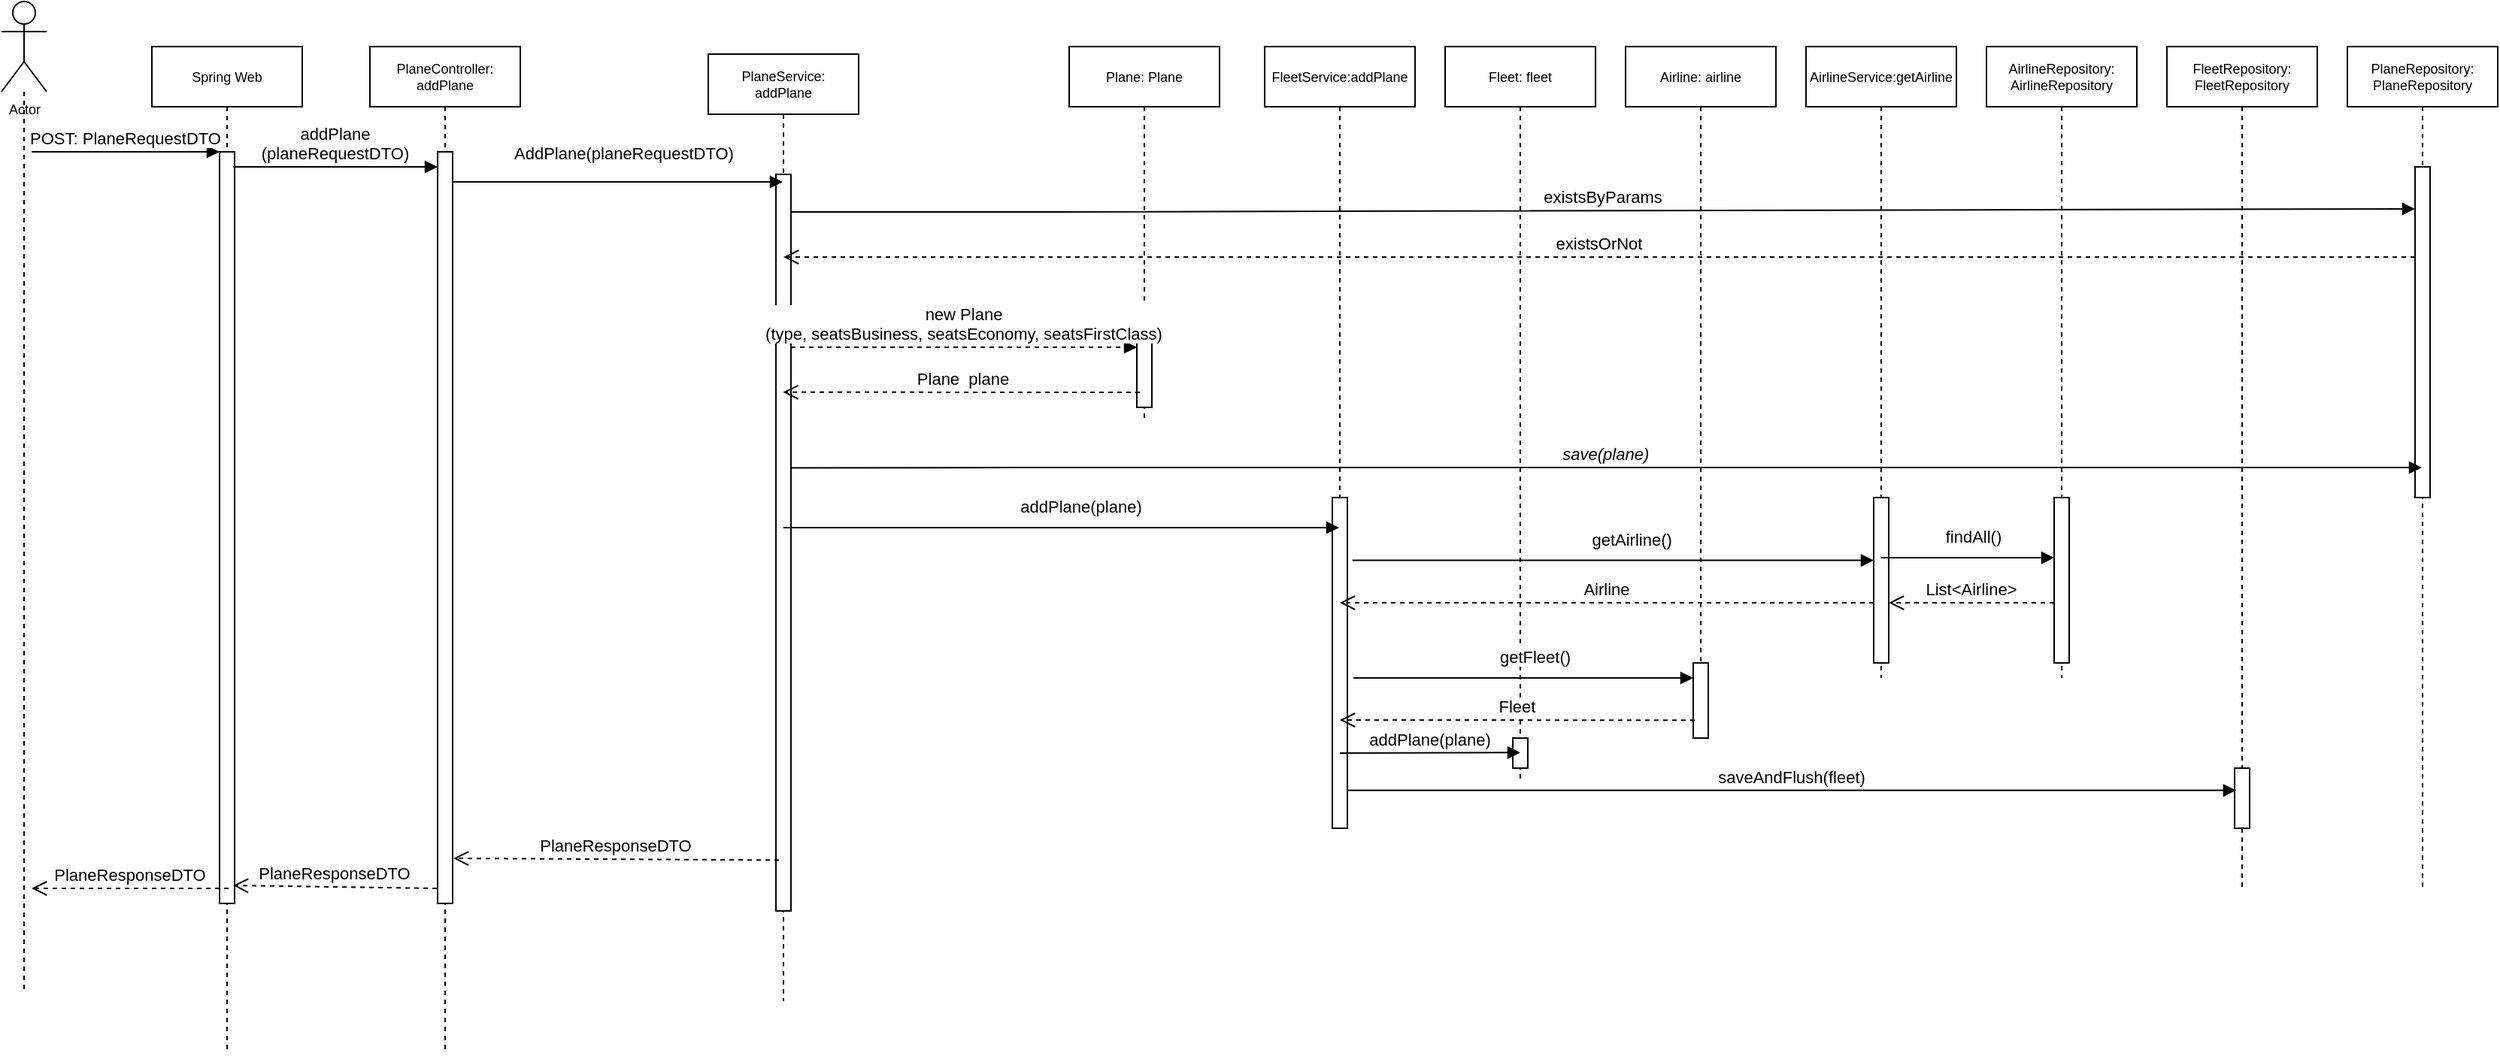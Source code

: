 <mxfile version="14.7.4" type="embed"><diagram id="kgpKYQtTHZ0yAKxKKP6v" name="Page-1"><mxGraphModel dx="972" dy="603" grid="1" gridSize="10" guides="1" tooltips="1" connect="1" arrows="1" fold="1" page="1" pageScale="1" pageWidth="2339" pageHeight="3300" math="0" shadow="0"><root><mxCell id="0"/><mxCell id="1" parent="0"/><mxCell id="3nuBFxr9cyL0pnOWT2aG-1" value="PlaneController: &#10;addPlane" style="shape=umlLifeline;perimeter=lifelinePerimeter;container=1;collapsible=0;recursiveResize=0;rounded=0;shadow=0;strokeWidth=1;fontSize=9;" parent="1" vertex="1"><mxGeometry x="845" y="320" width="100" height="670" as="geometry"/></mxCell><mxCell id="3nuBFxr9cyL0pnOWT2aG-2" value="" style="points=[];perimeter=orthogonalPerimeter;rounded=0;shadow=0;strokeWidth=1;" parent="3nuBFxr9cyL0pnOWT2aG-1" vertex="1"><mxGeometry x="45" y="70" width="10" height="500" as="geometry"/></mxCell><mxCell id="3nuBFxr9cyL0pnOWT2aG-5" value="PlaneService:&#10;addPlane" style="shape=umlLifeline;perimeter=lifelinePerimeter;container=1;collapsible=0;recursiveResize=0;rounded=0;shadow=0;strokeWidth=1;fontSize=9;" parent="1" vertex="1"><mxGeometry x="1070" y="325" width="100" height="630" as="geometry"/></mxCell><mxCell id="3nuBFxr9cyL0pnOWT2aG-6" value="" style="points=[];perimeter=orthogonalPerimeter;rounded=0;shadow=0;strokeWidth=1;" parent="3nuBFxr9cyL0pnOWT2aG-5" vertex="1"><mxGeometry x="45" y="80" width="10" height="490" as="geometry"/></mxCell><mxCell id="Fd8FxSf_azzKfpY1bieM-1" value="FleetService:addPlane" style="shape=umlLifeline;perimeter=lifelinePerimeter;container=1;collapsible=0;recursiveResize=0;rounded=0;shadow=0;strokeWidth=1;fontSize=9;" parent="1" vertex="1"><mxGeometry x="1440" y="320" width="100" height="520" as="geometry"/></mxCell><mxCell id="Fd8FxSf_azzKfpY1bieM-2" value="" style="points=[];perimeter=orthogonalPerimeter;rounded=0;shadow=0;strokeWidth=1;" parent="Fd8FxSf_azzKfpY1bieM-1" vertex="1"><mxGeometry x="45" y="300" width="10" height="220" as="geometry"/></mxCell><mxCell id="Fd8FxSf_azzKfpY1bieM-4" value="PlaneRepository:&#10;PlaneRepository" style="shape=umlLifeline;perimeter=lifelinePerimeter;container=1;collapsible=0;recursiveResize=0;rounded=0;shadow=0;strokeWidth=1;fontSize=9;" parent="1" vertex="1"><mxGeometry x="2160" y="320" width="100" height="560" as="geometry"/></mxCell><mxCell id="Fd8FxSf_azzKfpY1bieM-5" value="" style="points=[];perimeter=orthogonalPerimeter;rounded=0;shadow=0;strokeWidth=1;" parent="Fd8FxSf_azzKfpY1bieM-4" vertex="1"><mxGeometry x="45" y="80" width="10" height="220" as="geometry"/></mxCell><mxCell id="Fd8FxSf_azzKfpY1bieM-15" value="AddPlane(planeRequestDTO)" style="verticalAlign=bottom;endArrow=block;shadow=0;strokeWidth=1;" parent="1" source="3nuBFxr9cyL0pnOWT2aG-2" target="3nuBFxr9cyL0pnOWT2aG-5" edge="1"><mxGeometry x="0.039" y="10" relative="1" as="geometry"><mxPoint x="920.0" y="650.0" as="sourcePoint"/><mxPoint x="1160" y="410" as="targetPoint"/><Array as="points"><mxPoint x="1000" y="410"/></Array><mxPoint as="offset"/></mxGeometry></mxCell><mxCell id="Fd8FxSf_azzKfpY1bieM-16" value="Plane: Plane" style="shape=umlLifeline;perimeter=lifelinePerimeter;container=1;collapsible=0;recursiveResize=0;rounded=0;shadow=0;strokeWidth=1;fontSize=9;" parent="1" vertex="1"><mxGeometry x="1310" y="320" width="100" height="250" as="geometry"/></mxCell><mxCell id="Fd8FxSf_azzKfpY1bieM-17" value="" style="points=[];perimeter=orthogonalPerimeter;rounded=0;shadow=0;strokeWidth=1;" parent="Fd8FxSf_azzKfpY1bieM-16" vertex="1"><mxGeometry x="45" y="180" width="10" height="60" as="geometry"/></mxCell><mxCell id="Fd8FxSf_azzKfpY1bieM-18" value="existsByParams" style="verticalAlign=bottom;endArrow=block;shadow=0;strokeWidth=1;entryX=0;entryY=0.127;entryDx=0;entryDy=0;entryPerimeter=0;" parent="1" source="3nuBFxr9cyL0pnOWT2aG-6" target="Fd8FxSf_azzKfpY1bieM-5" edge="1"><mxGeometry relative="1" as="geometry"><mxPoint x="1200" y="550" as="sourcePoint"/><mxPoint x="2050" y="430" as="targetPoint"/><Array as="points"><mxPoint x="1290" y="430"/></Array></mxGeometry></mxCell><mxCell id="Fd8FxSf_azzKfpY1bieM-19" value="existsOrNot" style="verticalAlign=bottom;endArrow=open;dashed=1;endSize=8;shadow=0;strokeWidth=1;" parent="1" source="Fd8FxSf_azzKfpY1bieM-5" target="3nuBFxr9cyL0pnOWT2aG-5" edge="1"><mxGeometry relative="1" as="geometry"><mxPoint x="1230.0" y="450.0" as="targetPoint"/><mxPoint x="1977" y="460" as="sourcePoint"/><Array as="points"><mxPoint x="1970" y="460"/><mxPoint x="1767" y="460"/></Array></mxGeometry></mxCell><mxCell id="Fd8FxSf_azzKfpY1bieM-20" value="new Plane&#10;(type, seatsBusiness, seatsEconomy, seatsFirstClass)" style="verticalAlign=bottom;endArrow=block;shadow=0;strokeWidth=1;dashed=1;" parent="1" source="3nuBFxr9cyL0pnOWT2aG-6" target="Fd8FxSf_azzKfpY1bieM-17" edge="1"><mxGeometry relative="1" as="geometry"><mxPoint x="1185" y="520" as="sourcePoint"/><mxPoint x="1490" y="520" as="targetPoint"/><Array as="points"><mxPoint x="1300" y="520"/></Array></mxGeometry></mxCell><mxCell id="Fd8FxSf_azzKfpY1bieM-21" value="Plane  plane" style="verticalAlign=bottom;endArrow=open;dashed=1;endSize=8;shadow=0;strokeWidth=1;exitX=0.2;exitY=0.833;exitDx=0;exitDy=0;exitPerimeter=0;entryX=0.497;entryY=0.357;entryDx=0;entryDy=0;entryPerimeter=0;" parent="1" source="Fd8FxSf_azzKfpY1bieM-17" target="3nuBFxr9cyL0pnOWT2aG-5" edge="1"><mxGeometry x="-0.009" relative="1" as="geometry"><mxPoint x="1170.0" y="550" as="targetPoint"/><mxPoint x="1449.69" y="550" as="sourcePoint"/><mxPoint as="offset"/></mxGeometry></mxCell><mxCell id="Fd8FxSf_azzKfpY1bieM-22" value="save(plane)" style="verticalAlign=bottom;endArrow=block;shadow=0;strokeWidth=1;fontStyle=2;exitX=0.544;exitY=0.437;exitDx=0;exitDy=0;exitPerimeter=0;" parent="1" source="3nuBFxr9cyL0pnOWT2aG-5" target="Fd8FxSf_azzKfpY1bieM-4" edge="1"><mxGeometry relative="1" as="geometry"><mxPoint x="1170" y="600" as="sourcePoint"/><mxPoint x="1444.5" y="600" as="targetPoint"/><Array as="points"><mxPoint x="1285" y="600"/></Array></mxGeometry></mxCell><mxCell id="Fd8FxSf_azzKfpY1bieM-26" value="addPlane(plane)" style="verticalAlign=bottom;endArrow=block;shadow=0;strokeWidth=1;fontStyle=0" parent="1" source="3nuBFxr9cyL0pnOWT2aG-5" target="Fd8FxSf_azzKfpY1bieM-1" edge="1"><mxGeometry x="0.073" y="5" relative="1" as="geometry"><mxPoint x="1190" y="690" as="sourcePoint"/><mxPoint x="1789.5" y="690" as="targetPoint"/><Array as="points"><mxPoint x="1400" y="640"/></Array><mxPoint as="offset"/></mxGeometry></mxCell><mxCell id="Fd8FxSf_azzKfpY1bieM-31" value="PlaneResponseDTO" style="verticalAlign=bottom;endArrow=open;dashed=1;endSize=8;shadow=0;strokeWidth=1;exitX=0.2;exitY=0.931;exitDx=0;exitDy=0;exitPerimeter=0;" parent="1" source="3nuBFxr9cyL0pnOWT2aG-6" edge="1"><mxGeometry relative="1" as="geometry"><mxPoint x="900.5" y="860.0" as="targetPoint"/><mxPoint x="1170" y="860" as="sourcePoint"/></mxGeometry></mxCell><mxCell id="Fd8FxSf_azzKfpY1bieM-32" value="PlaneResponseDTO" style="verticalAlign=bottom;endArrow=open;dashed=1;endSize=8;shadow=0;strokeWidth=1;entryX=0.9;entryY=0.976;entryDx=0;entryDy=0;entryPerimeter=0;" parent="1" target="32" edge="1"><mxGeometry relative="1" as="geometry"><mxPoint x="780" y="880" as="targetPoint"/><mxPoint x="889.5" y="880.0" as="sourcePoint"/></mxGeometry></mxCell><mxCell id="Fd8FxSf_azzKfpY1bieM-37" style="edgeStyle=orthogonalEdgeStyle;curved=0;rounded=1;sketch=0;orthogonalLoop=1;jettySize=auto;html=1;fontSize=9;endArrow=none;endFill=0;dashed=1;" parent="1" source="Fd8FxSf_azzKfpY1bieM-36" edge="1"><mxGeometry relative="1" as="geometry"><mxPoint x="615.0" y="950.0" as="targetPoint"/></mxGeometry></mxCell><mxCell id="Fd8FxSf_azzKfpY1bieM-36" value="Actor&lt;br&gt;" style="shape=umlActor;verticalLabelPosition=bottom;verticalAlign=top;html=1;outlineConnect=0;rounded=0;sketch=0;fontSize=9;" parent="1" vertex="1"><mxGeometry x="600" y="290" width="30" height="60" as="geometry"/></mxCell><mxCell id="5" value="AirlineService:getAirline" style="shape=umlLifeline;perimeter=lifelinePerimeter;container=1;collapsible=0;recursiveResize=0;rounded=0;shadow=0;strokeWidth=1;fontSize=9;" parent="1" vertex="1"><mxGeometry x="1800" y="320" width="100" height="420" as="geometry"/></mxCell><mxCell id="6" value="" style="points=[];perimeter=orthogonalPerimeter;rounded=0;shadow=0;strokeWidth=1;" parent="5" vertex="1"><mxGeometry x="45" y="300" width="10" height="110" as="geometry"/></mxCell><mxCell id="7" value="AirlineRepository:&#10;AirlineRepository" style="shape=umlLifeline;perimeter=lifelinePerimeter;container=1;collapsible=0;recursiveResize=0;rounded=0;shadow=0;strokeWidth=1;fontSize=9;" parent="1" vertex="1"><mxGeometry x="1920" y="320" width="100" height="420" as="geometry"/></mxCell><mxCell id="8" value="" style="points=[];perimeter=orthogonalPerimeter;rounded=0;shadow=0;strokeWidth=1;" parent="7" vertex="1"><mxGeometry x="45" y="300" width="10" height="110" as="geometry"/></mxCell><mxCell id="9" value="getAirline()" style="verticalAlign=bottom;endArrow=block;shadow=0;strokeWidth=1;fontStyle=0;exitX=1.333;exitY=0.19;exitDx=0;exitDy=0;exitPerimeter=0;" parent="1" source="Fd8FxSf_azzKfpY1bieM-2" target="6" edge="1"><mxGeometry x="0.073" y="5" relative="1" as="geometry"><mxPoint x="1609.997" y="650" as="sourcePoint"/><mxPoint x="1730" y="650" as="targetPoint"/><Array as="points"/><mxPoint as="offset"/></mxGeometry></mxCell><mxCell id="10" value="findAll()" style="verticalAlign=bottom;endArrow=block;shadow=0;strokeWidth=1;fontStyle=0;exitX=0.5;exitY=0.364;exitDx=0;exitDy=0;exitPerimeter=0;" parent="1" source="6" target="8" edge="1"><mxGeometry x="0.073" y="5" relative="1" as="geometry"><mxPoint x="1860" y="660" as="sourcePoint"/><mxPoint x="1940" y="660" as="targetPoint"/><Array as="points"/><mxPoint as="offset"/></mxGeometry></mxCell><mxCell id="12" value="List&lt;Airline&gt;" style="verticalAlign=bottom;endArrow=open;dashed=1;endSize=8;shadow=0;strokeWidth=1;" parent="1" source="8" target="6" edge="1"><mxGeometry relative="1" as="geometry"><mxPoint x="1850" y="700" as="targetPoint"/><mxPoint x="1857" y="700" as="sourcePoint"/><Array as="points"><mxPoint x="1910" y="690"/></Array></mxGeometry></mxCell><mxCell id="13" value="Airline" style="verticalAlign=bottom;endArrow=open;dashed=1;endSize=8;shadow=0;strokeWidth=1;" parent="1" source="6" target="Fd8FxSf_azzKfpY1bieM-1" edge="1"><mxGeometry relative="1" as="geometry"><mxPoint x="1610" y="710" as="targetPoint"/><mxPoint x="1720" y="710" as="sourcePoint"/><Array as="points"><mxPoint x="1670" y="690"/></Array></mxGeometry></mxCell><mxCell id="14" value="FleetRepository:&#10;FleetRepository" style="shape=umlLifeline;perimeter=lifelinePerimeter;container=1;collapsible=0;recursiveResize=0;rounded=0;shadow=0;strokeWidth=1;fontSize=9;" parent="1" vertex="1"><mxGeometry x="2040" y="320" width="100" height="560" as="geometry"/></mxCell><mxCell id="15" value="" style="points=[];perimeter=orthogonalPerimeter;rounded=0;shadow=0;strokeWidth=1;" parent="14" vertex="1"><mxGeometry x="45" y="480" width="10" height="40" as="geometry"/></mxCell><mxCell id="22" value="Airline: airline" style="shape=umlLifeline;perimeter=lifelinePerimeter;container=1;collapsible=0;recursiveResize=0;rounded=0;shadow=0;strokeWidth=1;fontSize=9;" parent="1" vertex="1"><mxGeometry x="1680" y="320" width="100" height="460" as="geometry"/></mxCell><mxCell id="23" value="" style="points=[];perimeter=orthogonalPerimeter;rounded=0;shadow=0;strokeWidth=1;" parent="22" vertex="1"><mxGeometry x="45" y="410" width="10" height="50" as="geometry"/></mxCell><mxCell id="24" value="Fleet: fleet" style="shape=umlLifeline;perimeter=lifelinePerimeter;container=1;collapsible=0;recursiveResize=0;rounded=0;shadow=0;strokeWidth=1;fontSize=9;" parent="1" vertex="1"><mxGeometry x="1560" y="320" width="100" height="490" as="geometry"/></mxCell><mxCell id="25" value="" style="points=[];perimeter=orthogonalPerimeter;rounded=0;shadow=0;strokeWidth=1;" parent="24" vertex="1"><mxGeometry x="45" y="460" width="10" height="20" as="geometry"/></mxCell><mxCell id="26" value="getFleet()" style="verticalAlign=bottom;endArrow=block;shadow=0;strokeWidth=1;fontStyle=0;" parent="1" target="23" edge="1"><mxGeometry x="0.073" y="5" relative="1" as="geometry"><mxPoint x="1499" y="740" as="sourcePoint"/><mxPoint x="1730" y="750" as="targetPoint"/><Array as="points"><mxPoint x="1530" y="740"/></Array><mxPoint as="offset"/></mxGeometry></mxCell><mxCell id="27" value="Fleet" style="verticalAlign=bottom;endArrow=open;dashed=1;endSize=8;shadow=0;strokeWidth=1;exitX=0.097;exitY=0.763;exitDx=0;exitDy=0;exitPerimeter=0;" parent="1" source="23" edge="1"><mxGeometry relative="1" as="geometry"><mxPoint x="1490" y="768" as="targetPoint"/><mxPoint x="1725" y="756" as="sourcePoint"/><Array as="points"><mxPoint x="1540" y="768"/></Array></mxGeometry></mxCell><mxCell id="28" value="addPlane(plane)" style="verticalAlign=bottom;endArrow=block;shadow=0;strokeWidth=1;fontStyle=0;" parent="1" edge="1"><mxGeometry relative="1" as="geometry"><mxPoint x="1490" y="790" as="sourcePoint"/><mxPoint x="1610" y="789.66" as="targetPoint"/></mxGeometry></mxCell><mxCell id="29" value="saveAndFlush(fleet)" style="verticalAlign=bottom;endArrow=block;shadow=0;strokeWidth=1;fontStyle=0;entryX=0.097;entryY=0.369;entryDx=0;entryDy=0;entryPerimeter=0;" parent="1" source="Fd8FxSf_azzKfpY1bieM-2" target="15" edge="1"><mxGeometry relative="1" as="geometry"><mxPoint x="1510" y="820.34" as="sourcePoint"/><mxPoint x="1930" y="820" as="targetPoint"/></mxGeometry></mxCell><mxCell id="31" value="Spring Web" style="shape=umlLifeline;perimeter=lifelinePerimeter;container=1;collapsible=0;recursiveResize=0;rounded=0;shadow=0;strokeWidth=1;fontSize=9;" parent="1" vertex="1"><mxGeometry x="700" y="320" width="100" height="670" as="geometry"/></mxCell><mxCell id="32" value="" style="points=[];perimeter=orthogonalPerimeter;rounded=0;shadow=0;strokeWidth=1;" parent="31" vertex="1"><mxGeometry x="45" y="70" width="10" height="500" as="geometry"/></mxCell><mxCell id="33" value="POST: PlaneRequestDTO" style="verticalAlign=bottom;startArrow=none;endArrow=block;startSize=8;shadow=0;strokeWidth=1;startFill=0;" parent="31" target="32" edge="1"><mxGeometry relative="1" as="geometry"><mxPoint x="-80" y="70" as="sourcePoint"/></mxGeometry></mxCell><mxCell id="3nuBFxr9cyL0pnOWT2aG-3" value="addPlane&#10;(planeRequestDTO)" style="verticalAlign=bottom;startArrow=none;endArrow=block;startSize=8;shadow=0;strokeWidth=1;startFill=0;exitX=0.9;exitY=0.02;exitDx=0;exitDy=0;exitPerimeter=0;" parent="1" source="32" target="3nuBFxr9cyL0pnOWT2aG-2" edge="1"><mxGeometry relative="1" as="geometry"><mxPoint x="780" y="390" as="sourcePoint"/><Array as="points"><mxPoint x="800" y="400"/></Array></mxGeometry></mxCell><mxCell id="34" value="PlaneResponseDTO" style="verticalAlign=bottom;endArrow=open;dashed=1;endSize=8;shadow=0;strokeWidth=1;" parent="1" edge="1"><mxGeometry relative="1" as="geometry"><mxPoint x="620" y="880" as="targetPoint"/><mxPoint x="751" y="880" as="sourcePoint"/></mxGeometry></mxCell></root></mxGraphModel></diagram></mxfile>